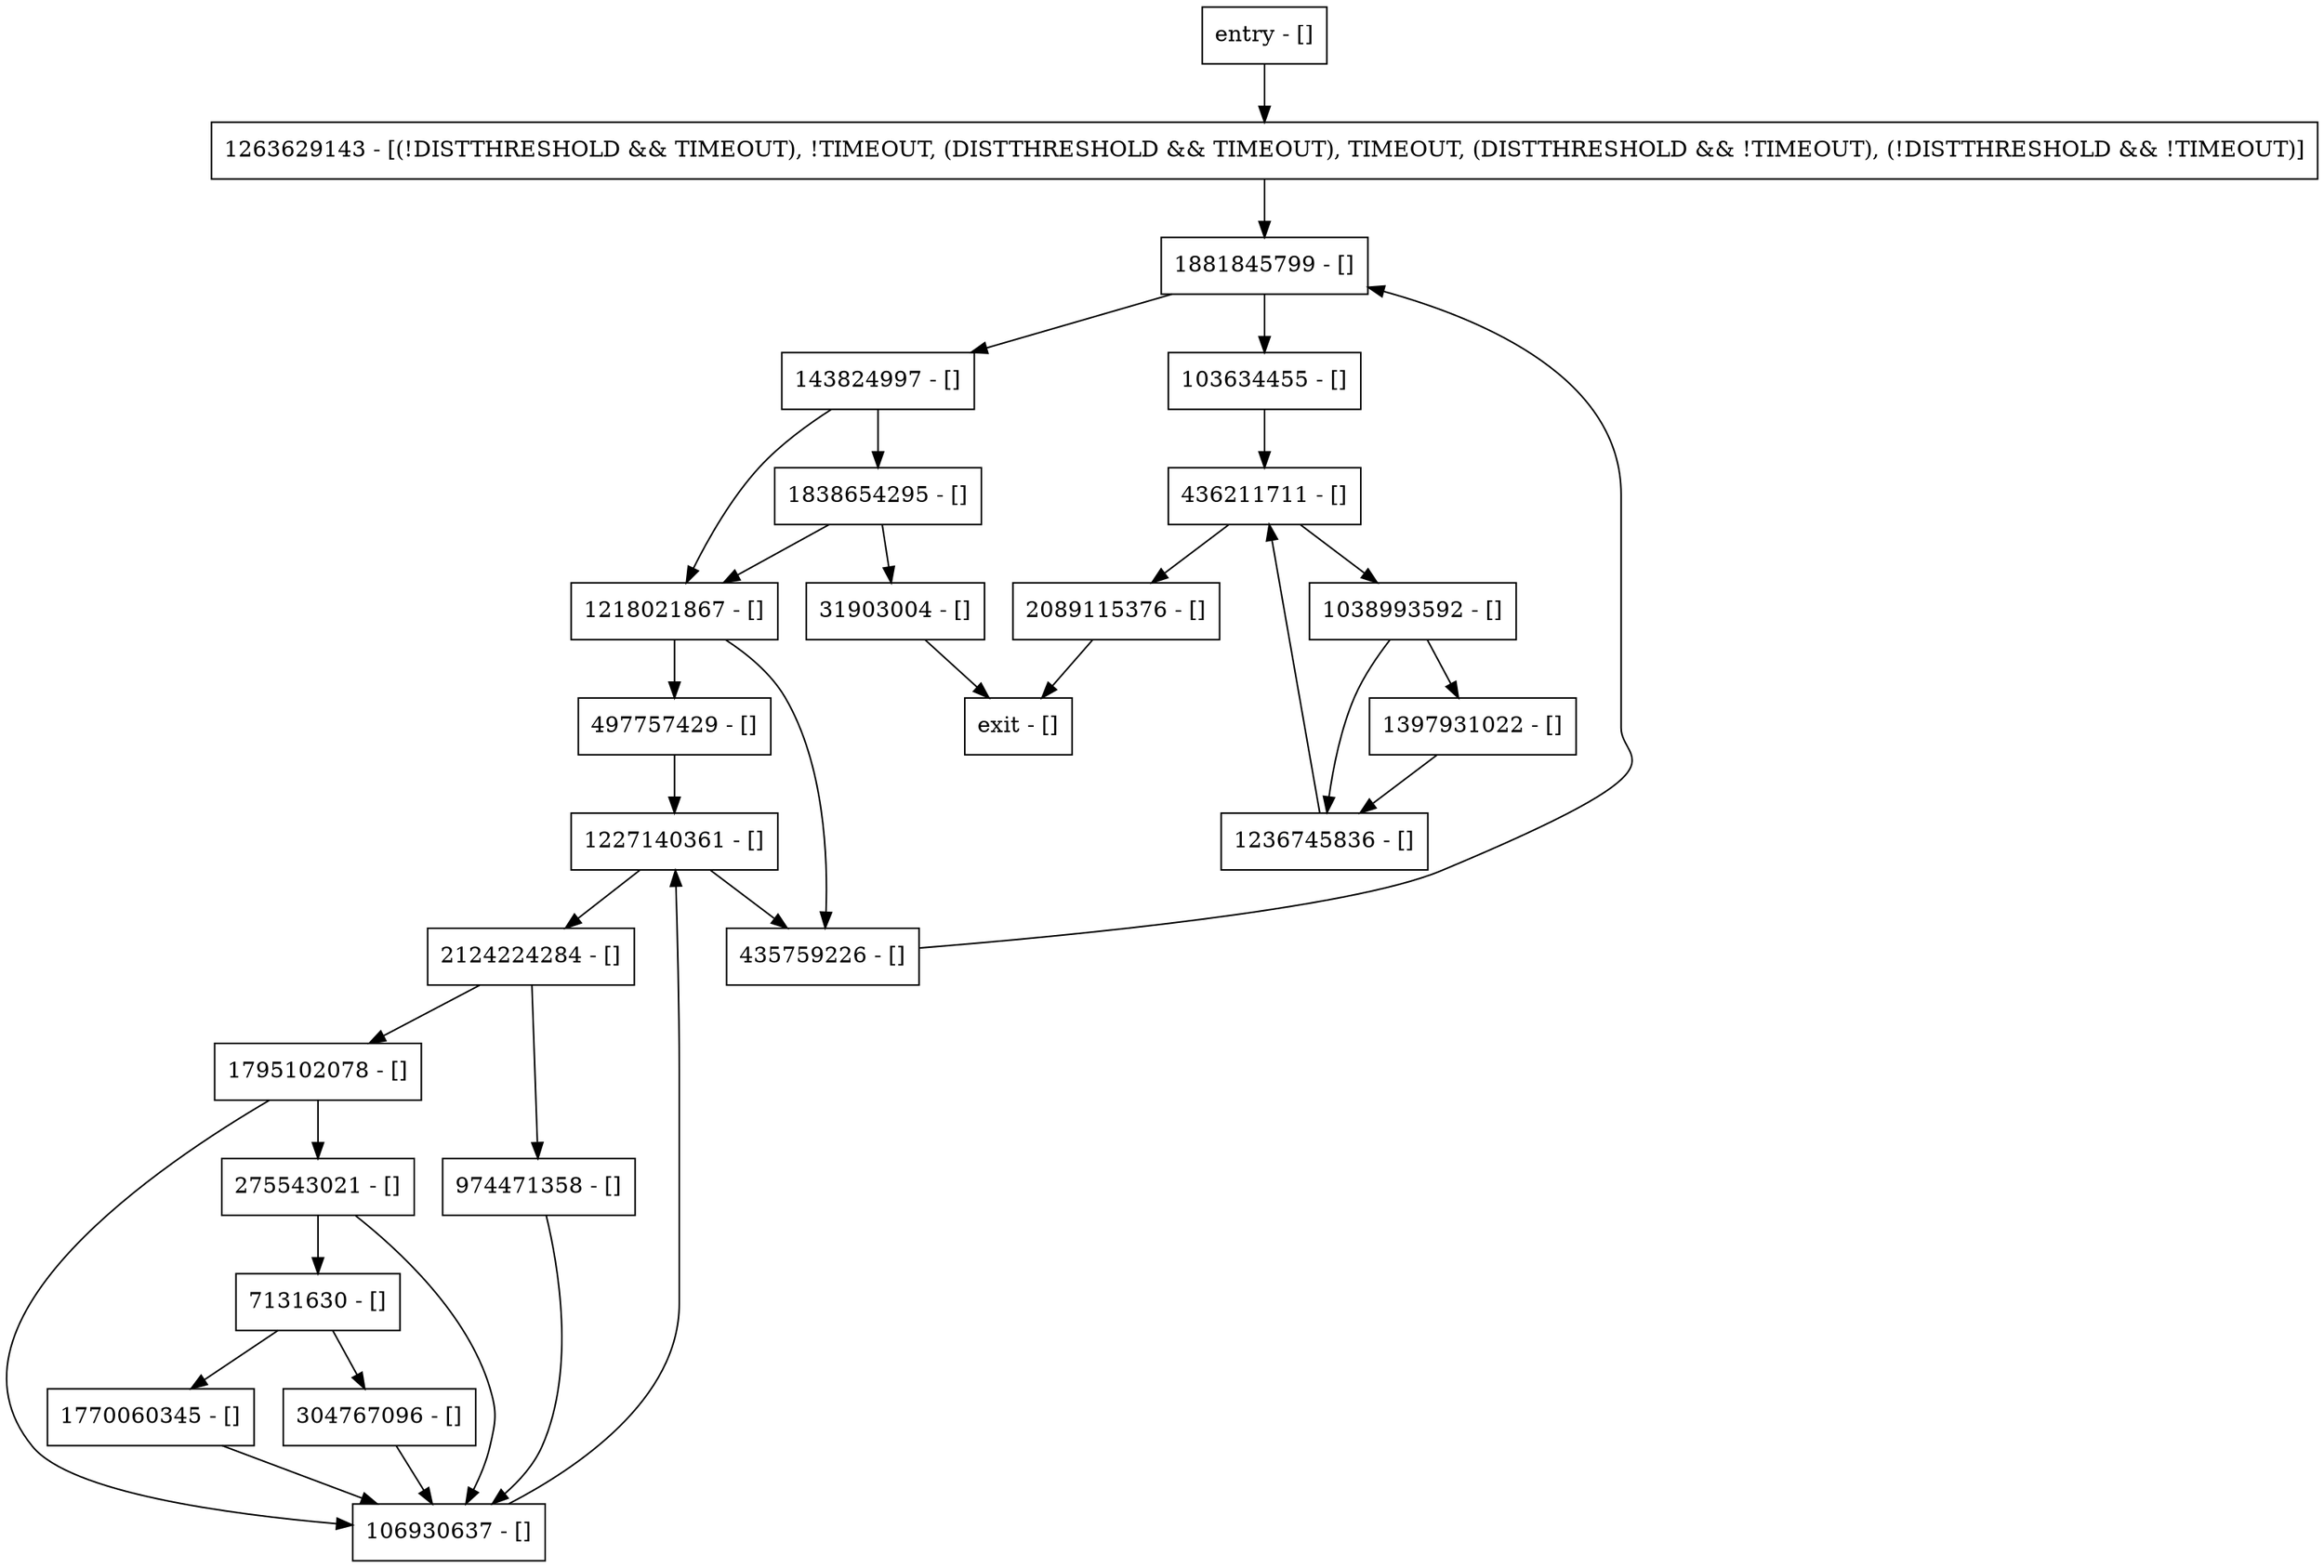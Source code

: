 digraph getMergedColors {
node [shape=record];
1881845799 [label="1881845799 - []"];
1038993592 [label="1038993592 - []"];
275543021 [label="275543021 - []"];
2089115376 [label="2089115376 - []"];
304767096 [label="304767096 - []"];
497757429 [label="497757429 - []"];
1838654295 [label="1838654295 - []"];
1397931022 [label="1397931022 - []"];
1236745836 [label="1236745836 - []"];
1770060345 [label="1770060345 - []"];
143824997 [label="143824997 - []"];
1218021867 [label="1218021867 - []"];
435759226 [label="435759226 - []"];
2124224284 [label="2124224284 - []"];
7131630 [label="7131630 - []"];
974471358 [label="974471358 - []"];
1227140361 [label="1227140361 - []"];
1795102078 [label="1795102078 - []"];
103634455 [label="103634455 - []"];
106930637 [label="106930637 - []"];
entry [label="entry - []"];
exit [label="exit - []"];
436211711 [label="436211711 - []"];
1263629143 [label="1263629143 - [(!DISTTHRESHOLD && TIMEOUT), !TIMEOUT, (DISTTHRESHOLD && TIMEOUT), TIMEOUT, (DISTTHRESHOLD && !TIMEOUT), (!DISTTHRESHOLD && !TIMEOUT)]"];
31903004 [label="31903004 - []"];
entry;
exit;
1881845799 -> 143824997;
1881845799 -> 103634455;
1038993592 -> 1397931022;
1038993592 -> 1236745836;
275543021 -> 106930637;
275543021 -> 7131630;
2089115376 -> exit;
304767096 -> 106930637;
497757429 -> 1227140361;
1838654295 -> 1218021867;
1838654295 -> 31903004;
1397931022 -> 1236745836;
1236745836 -> 436211711;
1770060345 -> 106930637;
143824997 -> 1218021867;
143824997 -> 1838654295;
1218021867 -> 497757429;
1218021867 -> 435759226;
435759226 -> 1881845799;
2124224284 -> 974471358;
2124224284 -> 1795102078;
7131630 -> 304767096;
7131630 -> 1770060345;
974471358 -> 106930637;
1227140361 -> 2124224284;
1227140361 -> 435759226;
1795102078 -> 106930637;
1795102078 -> 275543021;
103634455 -> 436211711;
106930637 -> 1227140361;
entry -> 1263629143;
436211711 -> 1038993592;
436211711 -> 2089115376;
1263629143 -> 1881845799;
31903004 -> exit;
}
